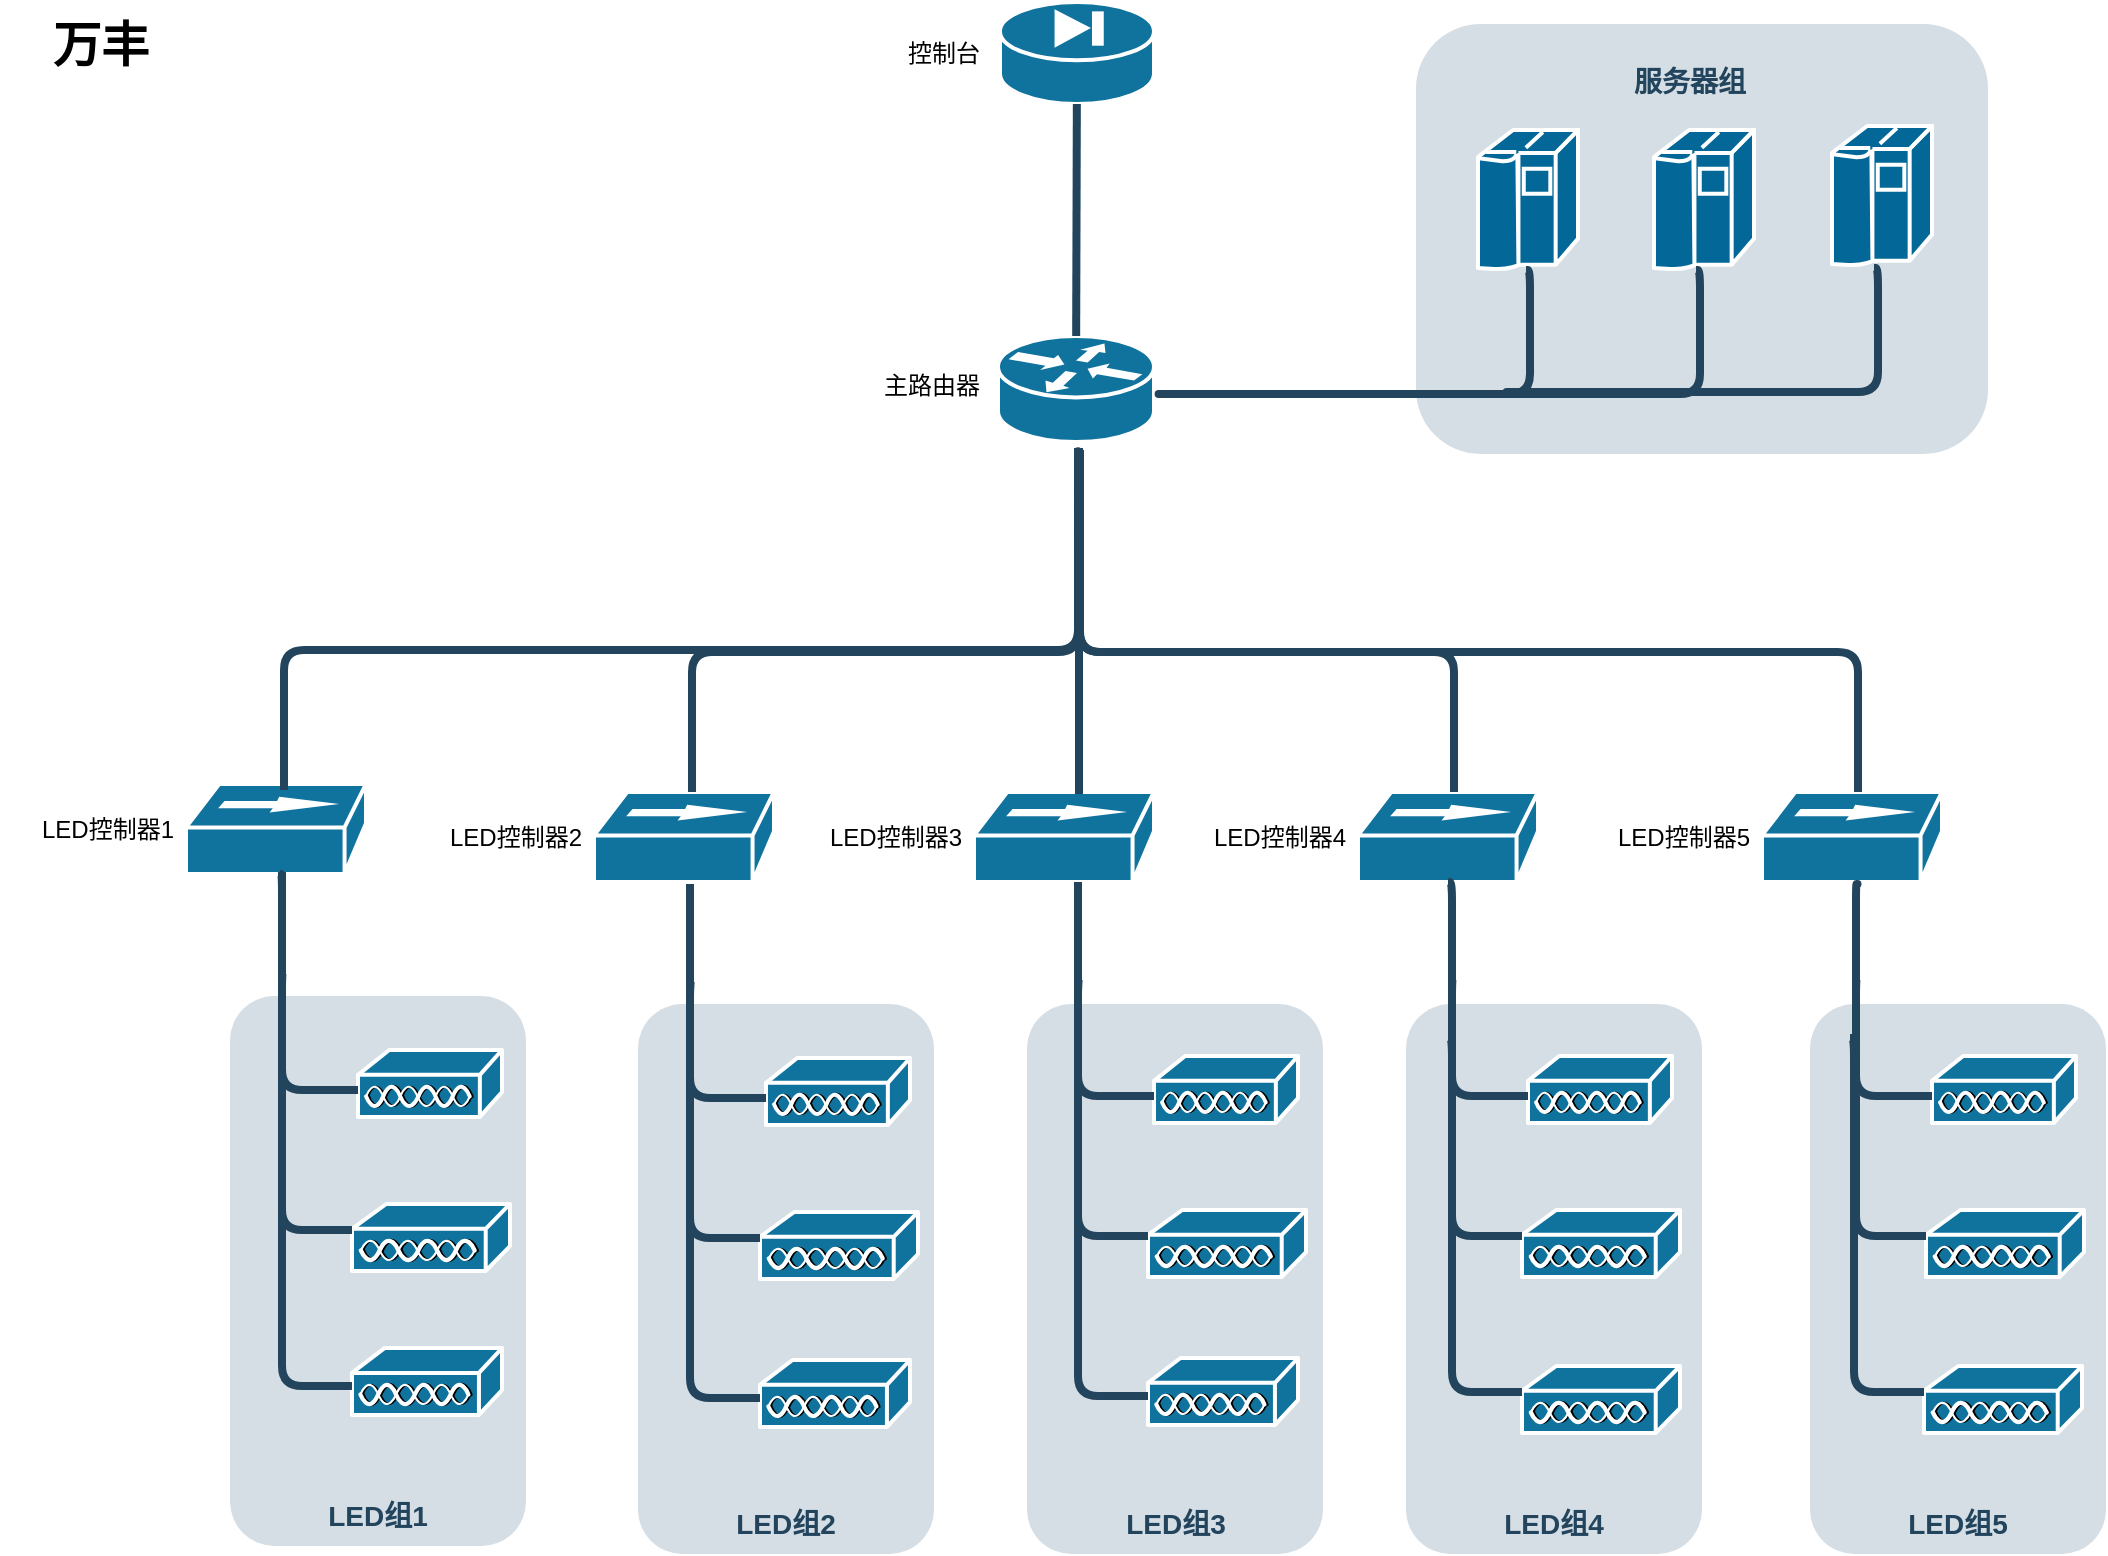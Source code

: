 <mxfile version="21.6.7" type="github">
  <diagram id="6a731a19-8d31-9384-78a2-239565b7b9f0" name="Page-1">
    <mxGraphModel dx="1250" dy="847" grid="0" gridSize="10" guides="0" tooltips="0" connect="0" arrows="0" fold="1" page="0" pageScale="1" pageWidth="827" pageHeight="1169" background="none" math="0" shadow="0">
      <root>
        <mxCell id="0" />
        <mxCell id="1" parent="0" />
        <mxCell id="spmr7n42ZO1LgotDaDAe-2341" value="" style="rounded=1;whiteSpace=wrap;html=1;strokeColor=none;fillColor=#BAC8D3;fontSize=24;fontColor=#23445D;align=center;opacity=60;imageAspect=1;collapsible=0;shadow=0;" vertex="1" parent="1">
          <mxGeometry x="969" y="251" width="286" height="215" as="geometry" />
        </mxCell>
        <mxCell id="spmr7n42ZO1LgotDaDAe-2293" value="" style="rounded=1;whiteSpace=wrap;html=1;strokeColor=none;fillColor=#BAC8D3;fontSize=24;fontColor=#23445D;align=center;opacity=60;imageAspect=1;collapsible=0;shadow=0;" vertex="1" parent="1">
          <mxGeometry x="964" y="741" width="148" height="275" as="geometry" />
        </mxCell>
        <mxCell id="spmr7n42ZO1LgotDaDAe-2289" value="" style="rounded=1;whiteSpace=wrap;html=1;strokeColor=none;fillColor=#BAC8D3;fontSize=24;fontColor=#23445D;align=center;opacity=60;" vertex="1" parent="1">
          <mxGeometry x="580" y="741" width="148" height="275" as="geometry" />
        </mxCell>
        <mxCell id="spmr7n42ZO1LgotDaDAe-2292" value="" style="rounded=1;whiteSpace=wrap;html=1;strokeColor=none;fillColor=#BAC8D3;fontSize=24;fontColor=#23445D;align=center;opacity=60;imageAspect=1;collapsible=0;shadow=0;" vertex="1" parent="1">
          <mxGeometry x="774.5" y="741" width="148" height="275" as="geometry" />
        </mxCell>
        <mxCell id="2108" value="" style="shape=mxgraph.cisco.security.pix_firewall;html=1;dashed=0;fillColor=#10739E;strokeColor=#ffffff;strokeWidth=2;verticalLabelPosition=bottom;verticalAlign=top;fontFamily=Helvetica;fontSize=36;fontColor=#FFB366" parent="1" vertex="1">
          <mxGeometry x="761" y="240" width="77" height="51" as="geometry" />
        </mxCell>
        <mxCell id="2138" value="" style="shape=mxgraph.cisco.routers.router;html=1;dashed=0;fillColor=#10739E;strokeColor=#ffffff;strokeWidth=2;verticalLabelPosition=bottom;verticalAlign=top;fontFamily=Helvetica;fontSize=36;fontColor=#FFB366" parent="1" vertex="1">
          <mxGeometry x="760" y="407" width="78" height="53" as="geometry" />
        </mxCell>
        <mxCell id="2140" value="" style="shape=mxgraph.cisco.hubs_and_gateways.100baset_hub;html=1;dashed=0;fillColor=#10739E;strokeColor=#ffffff;strokeWidth=2;verticalLabelPosition=bottom;verticalAlign=top;fontFamily=Helvetica;fontSize=36;fontColor=#FFB366" parent="1" vertex="1">
          <mxGeometry x="748" y="635" width="90" height="45" as="geometry" />
        </mxCell>
        <mxCell id="2143" value="" style="shape=mxgraph.cisco.hubs_and_gateways.100baset_hub;html=1;dashed=0;fillColor=#10739E;strokeColor=#ffffff;strokeWidth=2;verticalLabelPosition=bottom;verticalAlign=top;fontFamily=Helvetica;fontSize=36;fontColor=#FFB366" parent="1" vertex="1">
          <mxGeometry x="940" y="635" width="90" height="45" as="geometry" />
        </mxCell>
        <mxCell id="2170" value="" style="elbow=horizontal;endArrow=none;html=1;strokeColor=#23445D;endFill=0;strokeWidth=4;rounded=1" parent="1" source="2108" target="2138" edge="1">
          <mxGeometry width="100" height="100" relative="1" as="geometry">
            <mxPoint x="1210" y="198.0" as="sourcePoint" />
            <mxPoint x="1210.278" y="240.083" as="targetPoint" />
          </mxGeometry>
        </mxCell>
        <mxCell id="2230" value="LED组2" style="rounded=1;whiteSpace=wrap;html=1;strokeColor=none;fillColor=none;fontSize=14;fontColor=#23445D;align=center;fontStyle=1" parent="1" vertex="1">
          <mxGeometry x="606" y="991" width="96" height="19" as="geometry" />
        </mxCell>
        <mxCell id="spmr7n42ZO1LgotDaDAe-2258" value="" style="shape=mxgraph.cisco.hubs_and_gateways.100baset_hub;html=1;dashed=0;fillColor=#10739E;strokeColor=#ffffff;strokeWidth=2;verticalLabelPosition=bottom;verticalAlign=top;fontFamily=Helvetica;fontSize=36;fontColor=#FFB366" vertex="1" parent="1">
          <mxGeometry x="558" y="635" width="90" height="45" as="geometry" />
        </mxCell>
        <mxCell id="spmr7n42ZO1LgotDaDAe-2259" style="edgeStyle=orthogonalEdgeStyle;rounded=1;html=1;strokeColor=#23445D;endArrow=none;endFill=0;strokeWidth=4;" edge="1" parent="1">
          <mxGeometry relative="1" as="geometry">
            <Array as="points">
              <mxPoint x="800" y="565" />
              <mxPoint x="607" y="565" />
            </Array>
            <mxPoint x="800" y="464" as="sourcePoint" />
            <mxPoint x="607" y="635" as="targetPoint" />
          </mxGeometry>
        </mxCell>
        <mxCell id="spmr7n42ZO1LgotDaDAe-2260" style="edgeStyle=orthogonalEdgeStyle;rounded=1;html=1;strokeColor=#23445D;endArrow=none;endFill=0;strokeWidth=4;" edge="1" parent="1">
          <mxGeometry relative="1" as="geometry">
            <Array as="points">
              <mxPoint x="801" y="565" />
              <mxPoint x="988" y="565" />
              <mxPoint x="988" y="635" />
            </Array>
            <mxPoint x="801" y="464" as="sourcePoint" />
            <mxPoint x="988" y="635" as="targetPoint" />
          </mxGeometry>
        </mxCell>
        <mxCell id="spmr7n42ZO1LgotDaDAe-2261" value="" style="edgeStyle=elbowEdgeStyle;elbow=horizontal;endArrow=none;html=1;strokeColor=#23445D;endFill=0;strokeWidth=4;rounded=1;entryX=0.578;entryY=0.089;entryDx=0;entryDy=0;entryPerimeter=0;" edge="1" parent="1">
          <mxGeometry width="100" height="100" relative="1" as="geometry">
            <mxPoint x="800.5" y="463" as="sourcePoint" />
            <mxPoint x="800.02" y="636.005" as="targetPoint" />
          </mxGeometry>
        </mxCell>
        <mxCell id="spmr7n42ZO1LgotDaDAe-2262" value="" style="shape=mxgraph.cisco.misc.access_point;html=1;dashed=0;fillColor=#10739E;strokeColor=#ffffff;strokeWidth=2;verticalLabelPosition=bottom;verticalAlign=top;fontFamily=Helvetica;fontSize=36;fontColor=#FFB366" vertex="1" parent="1">
          <mxGeometry x="641" y="845" width="79" height="34" as="geometry" />
        </mxCell>
        <mxCell id="spmr7n42ZO1LgotDaDAe-2263" value="" style="shape=mxgraph.cisco.misc.access_point;html=1;dashed=0;fillColor=#10739E;strokeColor=#ffffff;strokeWidth=2;verticalLabelPosition=bottom;verticalAlign=top;fontFamily=Helvetica;fontSize=36;fontColor=#FFB366" vertex="1" parent="1">
          <mxGeometry x="641" y="919" width="75" height="34" as="geometry" />
        </mxCell>
        <mxCell id="spmr7n42ZO1LgotDaDAe-2264" value="" style="shape=mxgraph.cisco.misc.access_point;html=1;dashed=0;fillColor=#10739E;strokeColor=#ffffff;strokeWidth=2;verticalLabelPosition=bottom;verticalAlign=top;fontFamily=Helvetica;fontSize=36;fontColor=#FFB366" vertex="1" parent="1">
          <mxGeometry x="644" y="768" width="72" height="34" as="geometry" />
        </mxCell>
        <mxCell id="spmr7n42ZO1LgotDaDAe-2266" style="edgeStyle=orthogonalEdgeStyle;rounded=1;html=1;strokeColor=#23445D;endArrow=none;endFill=0;strokeWidth=4" edge="1" parent="1">
          <mxGeometry relative="1" as="geometry">
            <Array as="points">
              <mxPoint x="606" y="788" />
            </Array>
            <mxPoint x="607" y="729" as="sourcePoint" />
            <mxPoint x="644" y="788" as="targetPoint" />
          </mxGeometry>
        </mxCell>
        <mxCell id="spmr7n42ZO1LgotDaDAe-2267" style="edgeStyle=orthogonalEdgeStyle;rounded=1;html=1;strokeColor=#23445D;endArrow=none;endFill=0;strokeWidth=4" edge="1" parent="1">
          <mxGeometry relative="1" as="geometry">
            <Array as="points">
              <mxPoint x="606" y="858" />
            </Array>
            <mxPoint x="607" y="729" as="sourcePoint" />
            <mxPoint x="641" y="858" as="targetPoint" />
          </mxGeometry>
        </mxCell>
        <mxCell id="spmr7n42ZO1LgotDaDAe-2268" style="edgeStyle=orthogonalEdgeStyle;rounded=1;html=1;strokeColor=#23445D;endArrow=none;endFill=0;strokeWidth=4;exitX=0.3;exitY=1.044;exitDx=0;exitDy=0;exitPerimeter=0;" edge="1" parent="1">
          <mxGeometry relative="1" as="geometry">
            <Array as="points">
              <mxPoint x="606" y="938" />
            </Array>
            <mxPoint x="606" y="680.98" as="sourcePoint" />
            <mxPoint x="641" y="938" as="targetPoint" />
          </mxGeometry>
        </mxCell>
        <mxCell id="spmr7n42ZO1LgotDaDAe-2272" value="" style="shape=mxgraph.cisco.misc.access_point;html=1;dashed=0;fillColor=#10739E;strokeColor=#ffffff;strokeWidth=2;verticalLabelPosition=bottom;verticalAlign=top;fontFamily=Helvetica;fontSize=36;fontColor=#FFB366" vertex="1" parent="1">
          <mxGeometry x="835" y="844" width="79" height="34" as="geometry" />
        </mxCell>
        <mxCell id="spmr7n42ZO1LgotDaDAe-2273" value="" style="shape=mxgraph.cisco.misc.access_point;html=1;dashed=0;fillColor=#10739E;strokeColor=#ffffff;strokeWidth=2;verticalLabelPosition=bottom;verticalAlign=top;fontFamily=Helvetica;fontSize=36;fontColor=#FFB366" vertex="1" parent="1">
          <mxGeometry x="835" y="918" width="75" height="34" as="geometry" />
        </mxCell>
        <mxCell id="spmr7n42ZO1LgotDaDAe-2274" value="" style="shape=mxgraph.cisco.misc.access_point;html=1;dashed=0;fillColor=#10739E;strokeColor=#ffffff;strokeWidth=2;verticalLabelPosition=bottom;verticalAlign=top;fontFamily=Helvetica;fontSize=36;fontColor=#FFB366" vertex="1" parent="1">
          <mxGeometry x="838" y="767" width="72" height="34" as="geometry" />
        </mxCell>
        <mxCell id="spmr7n42ZO1LgotDaDAe-2275" style="edgeStyle=orthogonalEdgeStyle;rounded=1;html=1;strokeColor=#23445D;endArrow=none;endFill=0;strokeWidth=4" edge="1" parent="1">
          <mxGeometry relative="1" as="geometry">
            <Array as="points">
              <mxPoint x="800" y="787" />
            </Array>
            <mxPoint x="801" y="728" as="sourcePoint" />
            <mxPoint x="838" y="787" as="targetPoint" />
          </mxGeometry>
        </mxCell>
        <mxCell id="spmr7n42ZO1LgotDaDAe-2276" style="edgeStyle=orthogonalEdgeStyle;rounded=1;html=1;strokeColor=#23445D;endArrow=none;endFill=0;strokeWidth=4" edge="1" parent="1">
          <mxGeometry relative="1" as="geometry">
            <Array as="points">
              <mxPoint x="800" y="857" />
            </Array>
            <mxPoint x="801" y="728" as="sourcePoint" />
            <mxPoint x="835" y="857" as="targetPoint" />
          </mxGeometry>
        </mxCell>
        <mxCell id="spmr7n42ZO1LgotDaDAe-2277" style="edgeStyle=orthogonalEdgeStyle;rounded=1;html=1;strokeColor=#23445D;endArrow=none;endFill=0;strokeWidth=4;exitX=0.3;exitY=1.044;exitDx=0;exitDy=0;exitPerimeter=0;" edge="1" parent="1">
          <mxGeometry relative="1" as="geometry">
            <Array as="points">
              <mxPoint x="800" y="937" />
            </Array>
            <mxPoint x="800" y="680" as="sourcePoint" />
            <mxPoint x="835" y="937" as="targetPoint" />
          </mxGeometry>
        </mxCell>
        <mxCell id="spmr7n42ZO1LgotDaDAe-2278" value="" style="shape=mxgraph.cisco.misc.access_point;html=1;dashed=0;fillColor=#10739E;strokeColor=#ffffff;strokeWidth=2;verticalLabelPosition=bottom;verticalAlign=top;fontFamily=Helvetica;fontSize=36;fontColor=#FFB366" vertex="1" parent="1">
          <mxGeometry x="1022" y="844" width="79" height="34" as="geometry" />
        </mxCell>
        <mxCell id="spmr7n42ZO1LgotDaDAe-2280" value="" style="shape=mxgraph.cisco.misc.access_point;html=1;dashed=0;fillColor=#10739E;strokeColor=#ffffff;strokeWidth=2;verticalLabelPosition=bottom;verticalAlign=top;fontFamily=Helvetica;fontSize=36;fontColor=#FFB366" vertex="1" parent="1">
          <mxGeometry x="1025" y="767" width="72" height="34" as="geometry" />
        </mxCell>
        <mxCell id="spmr7n42ZO1LgotDaDAe-2281" style="edgeStyle=orthogonalEdgeStyle;rounded=1;html=1;strokeColor=#23445D;endArrow=none;endFill=0;strokeWidth=4" edge="1" parent="1">
          <mxGeometry relative="1" as="geometry">
            <Array as="points">
              <mxPoint x="987" y="787" />
            </Array>
            <mxPoint x="988" y="728" as="sourcePoint" />
            <mxPoint x="1025" y="787" as="targetPoint" />
          </mxGeometry>
        </mxCell>
        <mxCell id="spmr7n42ZO1LgotDaDAe-2282" style="edgeStyle=orthogonalEdgeStyle;rounded=1;html=1;strokeColor=#23445D;endArrow=none;endFill=0;strokeWidth=4;exitX=0.5;exitY=1;exitDx=0;exitDy=0;exitPerimeter=0;" edge="1" parent="1" source="2143">
          <mxGeometry relative="1" as="geometry">
            <Array as="points">
              <mxPoint x="987" y="680" />
              <mxPoint x="987" y="857" />
            </Array>
            <mxPoint x="988" y="728" as="sourcePoint" />
            <mxPoint x="1022" y="857" as="targetPoint" />
          </mxGeometry>
        </mxCell>
        <mxCell id="spmr7n42ZO1LgotDaDAe-2284" value="主路由器" style="text;html=1;strokeColor=none;fillColor=none;align=center;verticalAlign=middle;whiteSpace=wrap;rounded=0;" vertex="1" parent="1">
          <mxGeometry x="697" y="417" width="60" height="30" as="geometry" />
        </mxCell>
        <mxCell id="spmr7n42ZO1LgotDaDAe-2285" value="LED控制器2" style="text;html=1;strokeColor=none;fillColor=none;align=center;verticalAlign=middle;whiteSpace=wrap;rounded=0;" vertex="1" parent="1">
          <mxGeometry x="480" y="642.5" width="78" height="30" as="geometry" />
        </mxCell>
        <mxCell id="spmr7n42ZO1LgotDaDAe-2286" value="控制台" style="text;html=1;strokeColor=none;fillColor=none;align=center;verticalAlign=middle;whiteSpace=wrap;rounded=0;" vertex="1" parent="1">
          <mxGeometry x="703" y="250.5" width="60" height="30" as="geometry" />
        </mxCell>
        <mxCell id="spmr7n42ZO1LgotDaDAe-2291" value="LED组3" style="rounded=1;whiteSpace=wrap;html=1;strokeColor=none;fillColor=none;fontSize=14;fontColor=#23445D;align=center;fontStyle=1" vertex="1" parent="1">
          <mxGeometry x="800.5" y="991" width="96" height="19" as="geometry" />
        </mxCell>
        <mxCell id="spmr7n42ZO1LgotDaDAe-2294" value="LED组4" style="rounded=1;whiteSpace=wrap;html=1;strokeColor=none;fillColor=none;fontSize=14;fontColor=#23445D;align=center;fontStyle=1" vertex="1" parent="1">
          <mxGeometry x="990" y="991" width="96" height="19" as="geometry" />
        </mxCell>
        <mxCell id="spmr7n42ZO1LgotDaDAe-2296" value="LED控制器3" style="text;html=1;strokeColor=none;fillColor=none;align=center;verticalAlign=middle;whiteSpace=wrap;rounded=0;" vertex="1" parent="1">
          <mxGeometry x="670" y="642.5" width="78" height="30" as="geometry" />
        </mxCell>
        <mxCell id="spmr7n42ZO1LgotDaDAe-2297" value="LED控制器4" style="text;html=1;strokeColor=none;fillColor=none;align=center;verticalAlign=middle;whiteSpace=wrap;rounded=0;" vertex="1" parent="1">
          <mxGeometry x="862" y="642.5" width="78" height="30" as="geometry" />
        </mxCell>
        <mxCell id="spmr7n42ZO1LgotDaDAe-2298" value="" style="rounded=1;whiteSpace=wrap;html=1;strokeColor=none;fillColor=#BAC8D3;fontSize=24;fontColor=#23445D;align=center;opacity=60;" vertex="1" parent="1">
          <mxGeometry x="376" y="737" width="148" height="275" as="geometry" />
        </mxCell>
        <mxCell id="spmr7n42ZO1LgotDaDAe-2299" value="LED组1" style="rounded=1;whiteSpace=wrap;html=1;strokeColor=none;fillColor=none;fontSize=14;fontColor=#23445D;align=center;fontStyle=1" vertex="1" parent="1">
          <mxGeometry x="402" y="987" width="96" height="19" as="geometry" />
        </mxCell>
        <mxCell id="spmr7n42ZO1LgotDaDAe-2300" value="" style="shape=mxgraph.cisco.hubs_and_gateways.100baset_hub;html=1;dashed=0;fillColor=#10739E;strokeColor=#ffffff;strokeWidth=2;verticalLabelPosition=bottom;verticalAlign=top;fontFamily=Helvetica;fontSize=36;fontColor=#FFB366" vertex="1" parent="1">
          <mxGeometry x="354" y="631" width="90" height="45" as="geometry" />
        </mxCell>
        <mxCell id="spmr7n42ZO1LgotDaDAe-2301" style="edgeStyle=orthogonalEdgeStyle;rounded=1;html=1;strokeColor=#23445D;endArrow=none;endFill=0;strokeWidth=4;" edge="1" parent="1">
          <mxGeometry relative="1" as="geometry">
            <Array as="points">
              <mxPoint x="800" y="463" />
              <mxPoint x="800" y="564" />
              <mxPoint x="403" y="564" />
            </Array>
            <mxPoint x="800" y="467" as="sourcePoint" />
            <mxPoint x="403" y="634" as="targetPoint" />
          </mxGeometry>
        </mxCell>
        <mxCell id="spmr7n42ZO1LgotDaDAe-2302" value="" style="shape=mxgraph.cisco.misc.access_point;html=1;dashed=0;fillColor=#10739E;strokeColor=#ffffff;strokeWidth=2;verticalLabelPosition=bottom;verticalAlign=top;fontFamily=Helvetica;fontSize=36;fontColor=#FFB366" vertex="1" parent="1">
          <mxGeometry x="437" y="841" width="79" height="34" as="geometry" />
        </mxCell>
        <mxCell id="spmr7n42ZO1LgotDaDAe-2304" value="" style="shape=mxgraph.cisco.misc.access_point;html=1;dashed=0;fillColor=#10739E;strokeColor=#ffffff;strokeWidth=2;verticalLabelPosition=bottom;verticalAlign=top;fontFamily=Helvetica;fontSize=36;fontColor=#FFB366" vertex="1" parent="1">
          <mxGeometry x="440" y="764" width="72" height="34" as="geometry" />
        </mxCell>
        <mxCell id="spmr7n42ZO1LgotDaDAe-2305" style="edgeStyle=orthogonalEdgeStyle;rounded=1;html=1;strokeColor=#23445D;endArrow=none;endFill=0;strokeWidth=4" edge="1" parent="1">
          <mxGeometry relative="1" as="geometry">
            <Array as="points">
              <mxPoint x="402" y="784" />
            </Array>
            <mxPoint x="403" y="725" as="sourcePoint" />
            <mxPoint x="440" y="784" as="targetPoint" />
          </mxGeometry>
        </mxCell>
        <mxCell id="spmr7n42ZO1LgotDaDAe-2306" style="edgeStyle=orthogonalEdgeStyle;rounded=1;html=1;strokeColor=#23445D;endArrow=none;endFill=0;strokeWidth=4;exitX=0.522;exitY=1;exitDx=0;exitDy=0;exitPerimeter=0;" edge="1" parent="1" source="spmr7n42ZO1LgotDaDAe-2300">
          <mxGeometry relative="1" as="geometry">
            <Array as="points">
              <mxPoint x="402" y="676" />
              <mxPoint x="402" y="854" />
            </Array>
            <mxPoint x="403" y="725" as="sourcePoint" />
            <mxPoint x="437" y="854" as="targetPoint" />
          </mxGeometry>
        </mxCell>
        <mxCell id="spmr7n42ZO1LgotDaDAe-2308" value="LED控制器1" style="text;html=1;strokeColor=none;fillColor=none;align=center;verticalAlign=middle;whiteSpace=wrap;rounded=0;" vertex="1" parent="1">
          <mxGeometry x="276" y="638.5" width="78" height="30" as="geometry" />
        </mxCell>
        <mxCell id="spmr7n42ZO1LgotDaDAe-2320" value="" style="rounded=1;whiteSpace=wrap;html=1;strokeColor=none;fillColor=#BAC8D3;fontSize=24;fontColor=#23445D;align=center;opacity=60;imageAspect=1;collapsible=0;shadow=0;" vertex="1" parent="1">
          <mxGeometry x="1166" y="741" width="148" height="275" as="geometry" />
        </mxCell>
        <mxCell id="spmr7n42ZO1LgotDaDAe-2321" value="" style="shape=mxgraph.cisco.hubs_and_gateways.100baset_hub;html=1;dashed=0;fillColor=#10739E;strokeColor=#ffffff;strokeWidth=2;verticalLabelPosition=bottom;verticalAlign=top;fontFamily=Helvetica;fontSize=36;fontColor=#FFB366" vertex="1" parent="1">
          <mxGeometry x="1142" y="635" width="90" height="45" as="geometry" />
        </mxCell>
        <mxCell id="spmr7n42ZO1LgotDaDAe-2322" style="edgeStyle=orthogonalEdgeStyle;rounded=1;html=1;strokeColor=#23445D;endArrow=none;endFill=0;strokeWidth=4;exitX=0.513;exitY=1.057;exitDx=0;exitDy=0;exitPerimeter=0;" edge="1" parent="1" source="2138">
          <mxGeometry relative="1" as="geometry">
            <Array as="points">
              <mxPoint x="801" y="565" />
              <mxPoint x="1190" y="565" />
            </Array>
            <mxPoint x="1003" y="464" as="sourcePoint" />
            <mxPoint x="1190" y="635" as="targetPoint" />
          </mxGeometry>
        </mxCell>
        <mxCell id="spmr7n42ZO1LgotDaDAe-2323" value="" style="shape=mxgraph.cisco.misc.access_point;html=1;dashed=0;fillColor=#10739E;strokeColor=#ffffff;strokeWidth=2;verticalLabelPosition=bottom;verticalAlign=top;fontFamily=Helvetica;fontSize=36;fontColor=#FFB366" vertex="1" parent="1">
          <mxGeometry x="1224" y="844" width="79" height="34" as="geometry" />
        </mxCell>
        <mxCell id="spmr7n42ZO1LgotDaDAe-2325" value="" style="shape=mxgraph.cisco.misc.access_point;html=1;dashed=0;fillColor=#10739E;strokeColor=#ffffff;strokeWidth=2;verticalLabelPosition=bottom;verticalAlign=top;fontFamily=Helvetica;fontSize=36;fontColor=#FFB366" vertex="1" parent="1">
          <mxGeometry x="1227" y="767" width="72" height="34" as="geometry" />
        </mxCell>
        <mxCell id="spmr7n42ZO1LgotDaDAe-2326" style="edgeStyle=orthogonalEdgeStyle;rounded=1;html=1;strokeColor=#23445D;endArrow=none;endFill=0;strokeWidth=4" edge="1" parent="1">
          <mxGeometry relative="1" as="geometry">
            <Array as="points">
              <mxPoint x="1189" y="787" />
            </Array>
            <mxPoint x="1190" y="728" as="sourcePoint" />
            <mxPoint x="1227" y="787" as="targetPoint" />
          </mxGeometry>
        </mxCell>
        <mxCell id="spmr7n42ZO1LgotDaDAe-2327" style="edgeStyle=orthogonalEdgeStyle;rounded=1;html=1;strokeColor=#23445D;endArrow=none;endFill=0;strokeWidth=4" edge="1" parent="1">
          <mxGeometry relative="1" as="geometry">
            <Array as="points">
              <mxPoint x="1190" y="681" />
              <mxPoint x="1189" y="681" />
              <mxPoint x="1189" y="857" />
            </Array>
            <mxPoint x="1189" y="681" as="sourcePoint" />
            <mxPoint x="1224" y="857" as="targetPoint" />
          </mxGeometry>
        </mxCell>
        <mxCell id="spmr7n42ZO1LgotDaDAe-2329" value="LED组5" style="rounded=1;whiteSpace=wrap;html=1;strokeColor=none;fillColor=none;fontSize=14;fontColor=#23445D;align=center;fontStyle=1" vertex="1" parent="1">
          <mxGeometry x="1192" y="991" width="96" height="19" as="geometry" />
        </mxCell>
        <mxCell id="spmr7n42ZO1LgotDaDAe-2330" value="LED控制器5" style="text;html=1;strokeColor=none;fillColor=none;align=center;verticalAlign=middle;whiteSpace=wrap;rounded=0;" vertex="1" parent="1">
          <mxGeometry x="1064" y="642.5" width="78" height="30" as="geometry" />
        </mxCell>
        <mxCell id="spmr7n42ZO1LgotDaDAe-2331" value="万丰" style="text;strokeColor=none;fillColor=none;html=1;fontSize=24;fontStyle=1;verticalAlign=middle;align=center;" vertex="1" parent="1">
          <mxGeometry x="261" y="242" width="100" height="40" as="geometry" />
        </mxCell>
        <mxCell id="spmr7n42ZO1LgotDaDAe-2332" value="" style="shape=mxgraph.cisco.misc.access_point;html=1;dashed=0;fillColor=#10739E;strokeColor=#ffffff;strokeWidth=2;verticalLabelPosition=bottom;verticalAlign=top;fontFamily=Helvetica;fontSize=36;fontColor=#FFB366" vertex="1" parent="1">
          <mxGeometry x="437" y="913.02" width="75" height="34" as="geometry" />
        </mxCell>
        <mxCell id="spmr7n42ZO1LgotDaDAe-2333" style="edgeStyle=orthogonalEdgeStyle;rounded=1;html=1;strokeColor=#23445D;endArrow=none;endFill=0;strokeWidth=4;exitX=0.3;exitY=1.044;exitDx=0;exitDy=0;exitPerimeter=0;" edge="1" parent="1">
          <mxGeometry relative="1" as="geometry">
            <Array as="points">
              <mxPoint x="402" y="932.02" />
            </Array>
            <mxPoint x="402" y="675" as="sourcePoint" />
            <mxPoint x="437" y="932.02" as="targetPoint" />
          </mxGeometry>
        </mxCell>
        <mxCell id="spmr7n42ZO1LgotDaDAe-2334" value="" style="shape=mxgraph.cisco.computers_and_peripherals.ibm_mainframe;sketch=0;html=1;pointerEvents=1;dashed=0;fillColor=#036897;strokeColor=#ffffff;strokeWidth=2;verticalLabelPosition=bottom;verticalAlign=top;align=center;outlineConnect=0;" vertex="1" parent="1">
          <mxGeometry x="1000" y="304" width="50" height="70" as="geometry" />
        </mxCell>
        <mxCell id="spmr7n42ZO1LgotDaDAe-2336" value="" style="shape=mxgraph.cisco.computers_and_peripherals.ibm_mainframe;sketch=0;html=1;pointerEvents=1;dashed=0;fillColor=#036897;strokeColor=#ffffff;strokeWidth=2;verticalLabelPosition=bottom;verticalAlign=top;align=center;outlineConnect=0;" vertex="1" parent="1">
          <mxGeometry x="1088" y="304" width="50" height="70" as="geometry" />
        </mxCell>
        <mxCell id="spmr7n42ZO1LgotDaDAe-2337" value="" style="shape=mxgraph.cisco.computers_and_peripherals.ibm_mainframe;sketch=0;html=1;pointerEvents=1;dashed=0;fillColor=#036897;strokeColor=#ffffff;strokeWidth=2;verticalLabelPosition=bottom;verticalAlign=top;align=center;outlineConnect=0;" vertex="1" parent="1">
          <mxGeometry x="1177" y="302" width="50" height="70" as="geometry" />
        </mxCell>
        <mxCell id="spmr7n42ZO1LgotDaDAe-2338" style="edgeStyle=orthogonalEdgeStyle;rounded=1;html=1;strokeColor=#23445D;endArrow=none;endFill=0;strokeWidth=4;" edge="1" parent="1">
          <mxGeometry relative="1" as="geometry">
            <Array as="points">
              <mxPoint x="839" y="436" />
              <mxPoint x="1026" y="436" />
              <mxPoint x="1026" y="506" />
            </Array>
            <mxPoint x="842" y="436" as="sourcePoint" />
            <mxPoint x="1024" y="374" as="targetPoint" />
          </mxGeometry>
        </mxCell>
        <mxCell id="spmr7n42ZO1LgotDaDAe-2339" style="edgeStyle=orthogonalEdgeStyle;rounded=1;html=1;strokeColor=#23445D;endArrow=none;endFill=0;strokeWidth=4;" edge="1" parent="1">
          <mxGeometry relative="1" as="geometry">
            <Array as="points">
              <mxPoint x="924" y="436" />
              <mxPoint x="1111" y="436" />
              <mxPoint x="1111" y="506" />
            </Array>
            <mxPoint x="927" y="436" as="sourcePoint" />
            <mxPoint x="1109" y="374" as="targetPoint" />
          </mxGeometry>
        </mxCell>
        <mxCell id="spmr7n42ZO1LgotDaDAe-2340" style="edgeStyle=orthogonalEdgeStyle;rounded=1;html=1;strokeColor=#23445D;endArrow=none;endFill=0;strokeWidth=4;" edge="1" parent="1">
          <mxGeometry relative="1" as="geometry">
            <Array as="points">
              <mxPoint x="1013" y="435" />
              <mxPoint x="1200" y="435" />
              <mxPoint x="1200" y="505" />
            </Array>
            <mxPoint x="1016" y="435" as="sourcePoint" />
            <mxPoint x="1198" y="373" as="targetPoint" />
          </mxGeometry>
        </mxCell>
        <mxCell id="spmr7n42ZO1LgotDaDAe-2342" value="服务器组" style="rounded=1;whiteSpace=wrap;html=1;strokeColor=none;fillColor=none;fontSize=14;fontColor=#23445D;align=center;fontStyle=1" vertex="1" parent="1">
          <mxGeometry x="1058" y="270" width="96" height="19" as="geometry" />
        </mxCell>
        <mxCell id="spmr7n42ZO1LgotDaDAe-2343" value="" style="shape=mxgraph.cisco.misc.access_point;html=1;dashed=0;fillColor=#10739E;strokeColor=#ffffff;strokeWidth=2;verticalLabelPosition=bottom;verticalAlign=top;fontFamily=Helvetica;fontSize=36;fontColor=#FFB366" vertex="1" parent="1">
          <mxGeometry x="1022" y="922" width="79" height="34" as="geometry" />
        </mxCell>
        <mxCell id="spmr7n42ZO1LgotDaDAe-2344" style="edgeStyle=orthogonalEdgeStyle;rounded=1;html=1;strokeColor=#23445D;endArrow=none;endFill=0;strokeWidth=4;exitX=0.5;exitY=1;exitDx=0;exitDy=0;exitPerimeter=0;" edge="1" parent="1">
          <mxGeometry relative="1" as="geometry">
            <Array as="points">
              <mxPoint x="987" y="758" />
              <mxPoint x="987" y="935" />
            </Array>
            <mxPoint x="985" y="758" as="sourcePoint" />
            <mxPoint x="1022" y="935" as="targetPoint" />
          </mxGeometry>
        </mxCell>
        <mxCell id="spmr7n42ZO1LgotDaDAe-2345" value="" style="shape=mxgraph.cisco.misc.access_point;html=1;dashed=0;fillColor=#10739E;strokeColor=#ffffff;strokeWidth=2;verticalLabelPosition=bottom;verticalAlign=top;fontFamily=Helvetica;fontSize=36;fontColor=#FFB366" vertex="1" parent="1">
          <mxGeometry x="1223" y="922" width="79" height="34" as="geometry" />
        </mxCell>
        <mxCell id="spmr7n42ZO1LgotDaDAe-2346" style="edgeStyle=orthogonalEdgeStyle;rounded=1;html=1;strokeColor=#23445D;endArrow=none;endFill=0;strokeWidth=4;exitX=0.5;exitY=1;exitDx=0;exitDy=0;exitPerimeter=0;" edge="1" parent="1">
          <mxGeometry relative="1" as="geometry">
            <Array as="points">
              <mxPoint x="1188" y="758" />
              <mxPoint x="1188" y="935" />
            </Array>
            <mxPoint x="1186" y="758" as="sourcePoint" />
            <mxPoint x="1223" y="935" as="targetPoint" />
          </mxGeometry>
        </mxCell>
      </root>
    </mxGraphModel>
  </diagram>
</mxfile>
